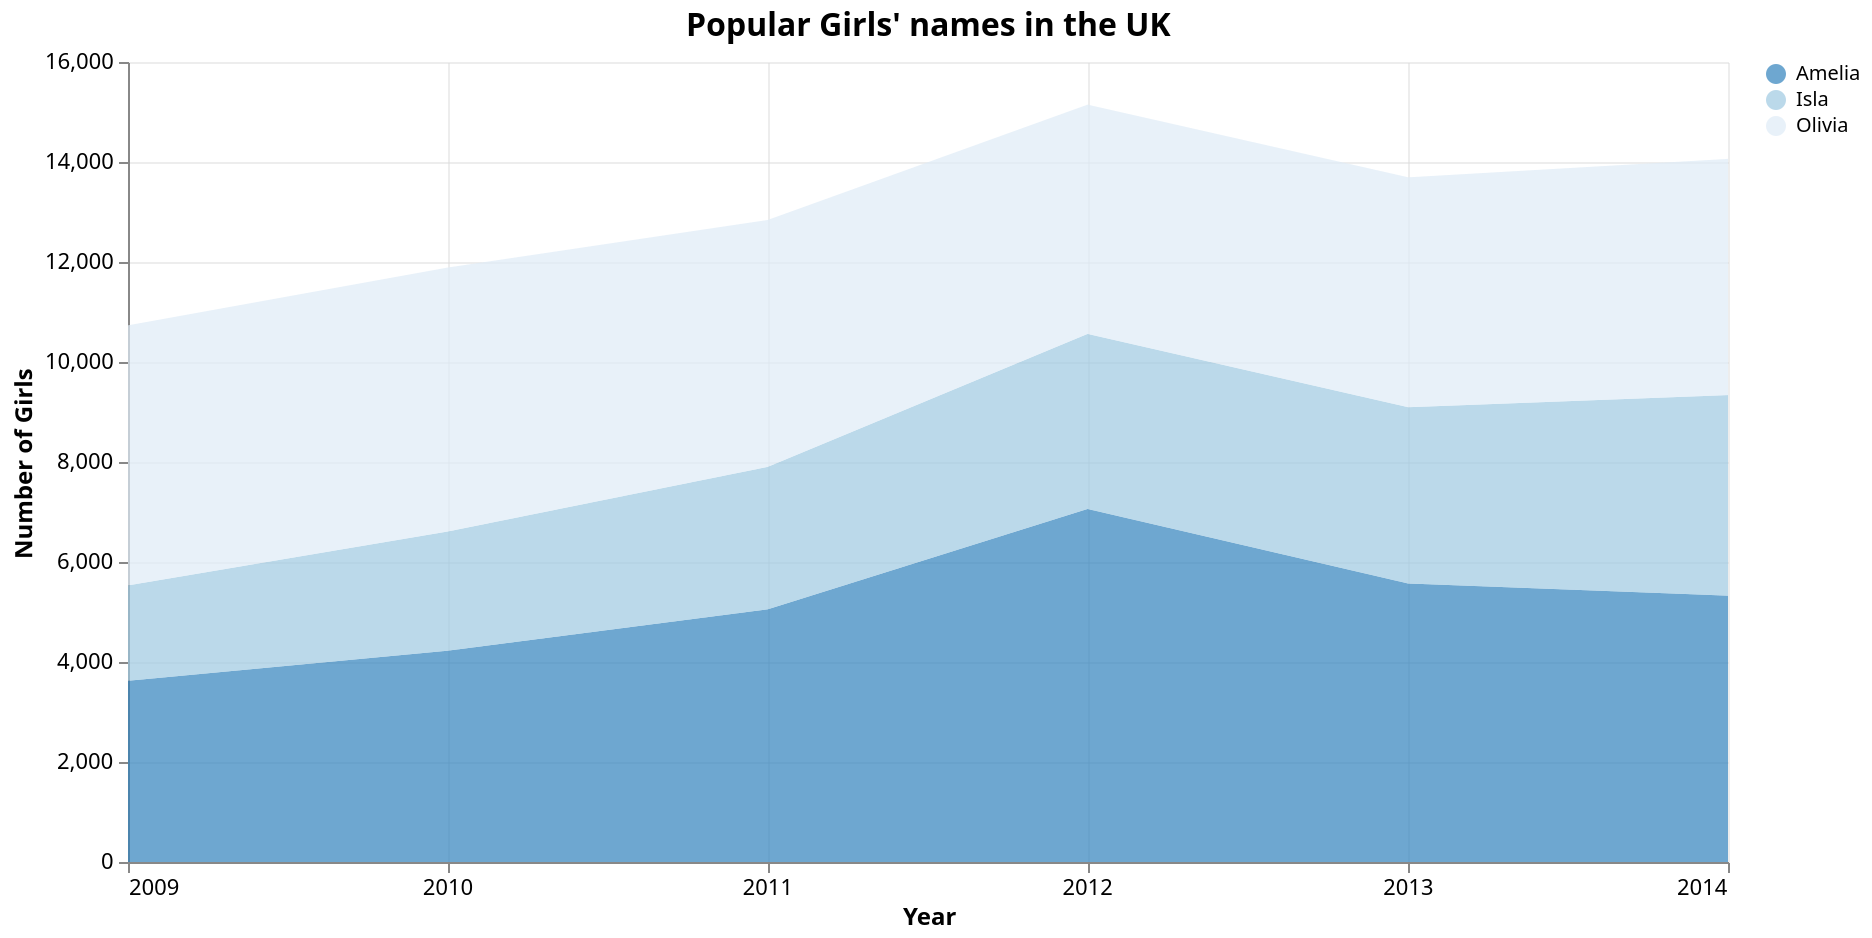 {
    "$schema": "https://vega.github.io/schema/vega-lite/v5.json",
    "title": {
        "text": "Popular Girls' names in the UK",
        "fontSize": 16,
        "fontWeight": "bold"
    },
    "width": 800,
    "height": 400,
    "data": {
        "values": [
            {
                "Year": "2009-01-01",
                "Amelia": 3625,
                "Isla": 1908,
                "Olivia": 5201
            },
            {
                "Year": "2010-01-01",
                "Amelia": 4227,
                "Isla": 2384,
                "Olivia": 5279
            },
            {
                "Year": "2011-01-01",
                "Amelia": 5054,
                "Isla": 2849,
                "Olivia": 4938
            },
            {
                "Year": "2012-01-01",
                "Amelia": 7061,
                "Isla": 3501,
                "Olivia": 4585
            },
            {
                "Year": "2013-01-01",
                "Amelia": 5570,
                "Isla": 3526,
                "Olivia": 4598
            },
            {
                "Year": "2014-01-01",
                "Amelia": 5327,
                "Isla": 4012,
                "Olivia": 4724
            }
        ]
    },
    "encoding": {
        "x": {
            "field": "Year",
            "type": "temporal",
            "timeUnit": "year",
            "axis": {
                "title": "Year",
                "titleFontWeight": "bold",
                "grid": true
            }
        },
        "y": {
            "field": "value",
            "type": "quantitative",
            "axis": {
                "title": "Number of Girls",
                "titleFontWeight": "bold",
                "grid": true
            }
        },
        "color": {
            "field": "name",
            "type": "nominal",
            "scale": {
                "domain": [
                    "Amelia",
                    "Isla",
                    "Olivia"
                ],
                "range": [
                    "#3182bd",
                    "#9ecae1",
                    "#deebf7"
                ]
            },
            "legend": {
                "title": null,
                "orient": "right"
            }
        }
    },
    "layer": [
        {
            "mark": {
                "type": "area",
                "opacity": 0.7
            },
            "transform": [
                {
                    "fold": [
                        "Amelia",
                        "Isla",
                        "Olivia"
                    ],
                    "as": [
                        "name",
                        "value"
                    ]
                },
                {
                    "calculate": "datum.name === 'Amelia' ? 1 : datum.name === 'Isla' ? 2 : 3",
                    "as": "order"
                }
            ],
            "encoding": {
                "order": {
                    "field": "order",
                    "type": "quantitative"
                }
            }
        }
    ],
    "config": {
        "axis": {
            "gridColor": "#ddd",
            "gridOpacity": 0.5,
            "labelFontSize": 11,
            "titleFontSize": 12
        },
        "view": {
            "stroke": null
        }
    }
}
